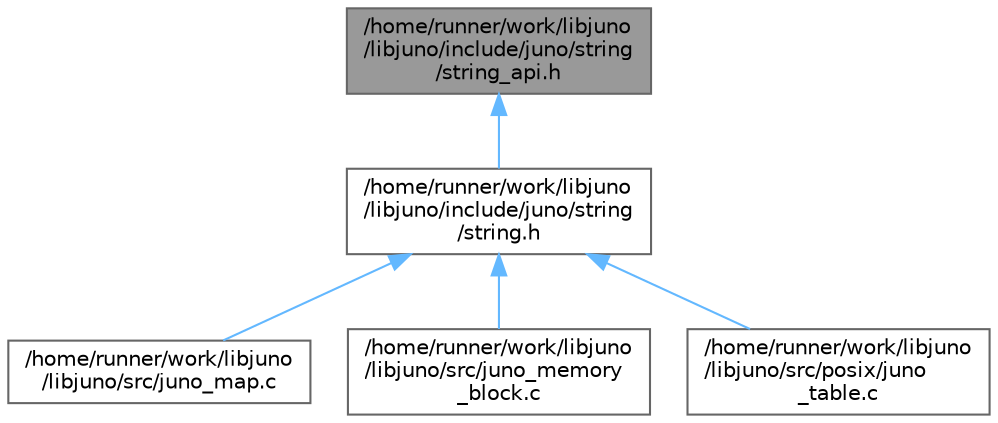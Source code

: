 digraph "/home/runner/work/libjuno/libjuno/include/juno/string/string_api.h"
{
 // LATEX_PDF_SIZE
  bgcolor="transparent";
  edge [fontname=Helvetica,fontsize=10,labelfontname=Helvetica,labelfontsize=10];
  node [fontname=Helvetica,fontsize=10,shape=box,height=0.2,width=0.4];
  Node1 [id="Node000001",label="/home/runner/work/libjuno\l/libjuno/include/juno/string\l/string_api.h",height=0.2,width=0.4,color="gray40", fillcolor="grey60", style="filled", fontcolor="black",tooltip=" "];
  Node1 -> Node2 [id="edge1_Node000001_Node000002",dir="back",color="steelblue1",style="solid",tooltip=" "];
  Node2 [id="Node000002",label="/home/runner/work/libjuno\l/libjuno/include/juno/string\l/string.h",height=0.2,width=0.4,color="grey40", fillcolor="white", style="filled",URL="$string_8h.html",tooltip=" "];
  Node2 -> Node3 [id="edge2_Node000002_Node000003",dir="back",color="steelblue1",style="solid",tooltip=" "];
  Node3 [id="Node000003",label="/home/runner/work/libjuno\l/libjuno/src/juno_map.c",height=0.2,width=0.4,color="grey40", fillcolor="white", style="filled",URL="$juno__map_8c.html",tooltip=" "];
  Node2 -> Node4 [id="edge3_Node000002_Node000004",dir="back",color="steelblue1",style="solid",tooltip=" "];
  Node4 [id="Node000004",label="/home/runner/work/libjuno\l/libjuno/src/juno_memory\l_block.c",height=0.2,width=0.4,color="grey40", fillcolor="white", style="filled",URL="$juno__memory__block_8c.html",tooltip=" "];
  Node2 -> Node5 [id="edge4_Node000002_Node000005",dir="back",color="steelblue1",style="solid",tooltip=" "];
  Node5 [id="Node000005",label="/home/runner/work/libjuno\l/libjuno/src/posix/juno\l_table.c",height=0.2,width=0.4,color="grey40", fillcolor="white", style="filled",URL="$juno__table_8c.html",tooltip=" "];
}
